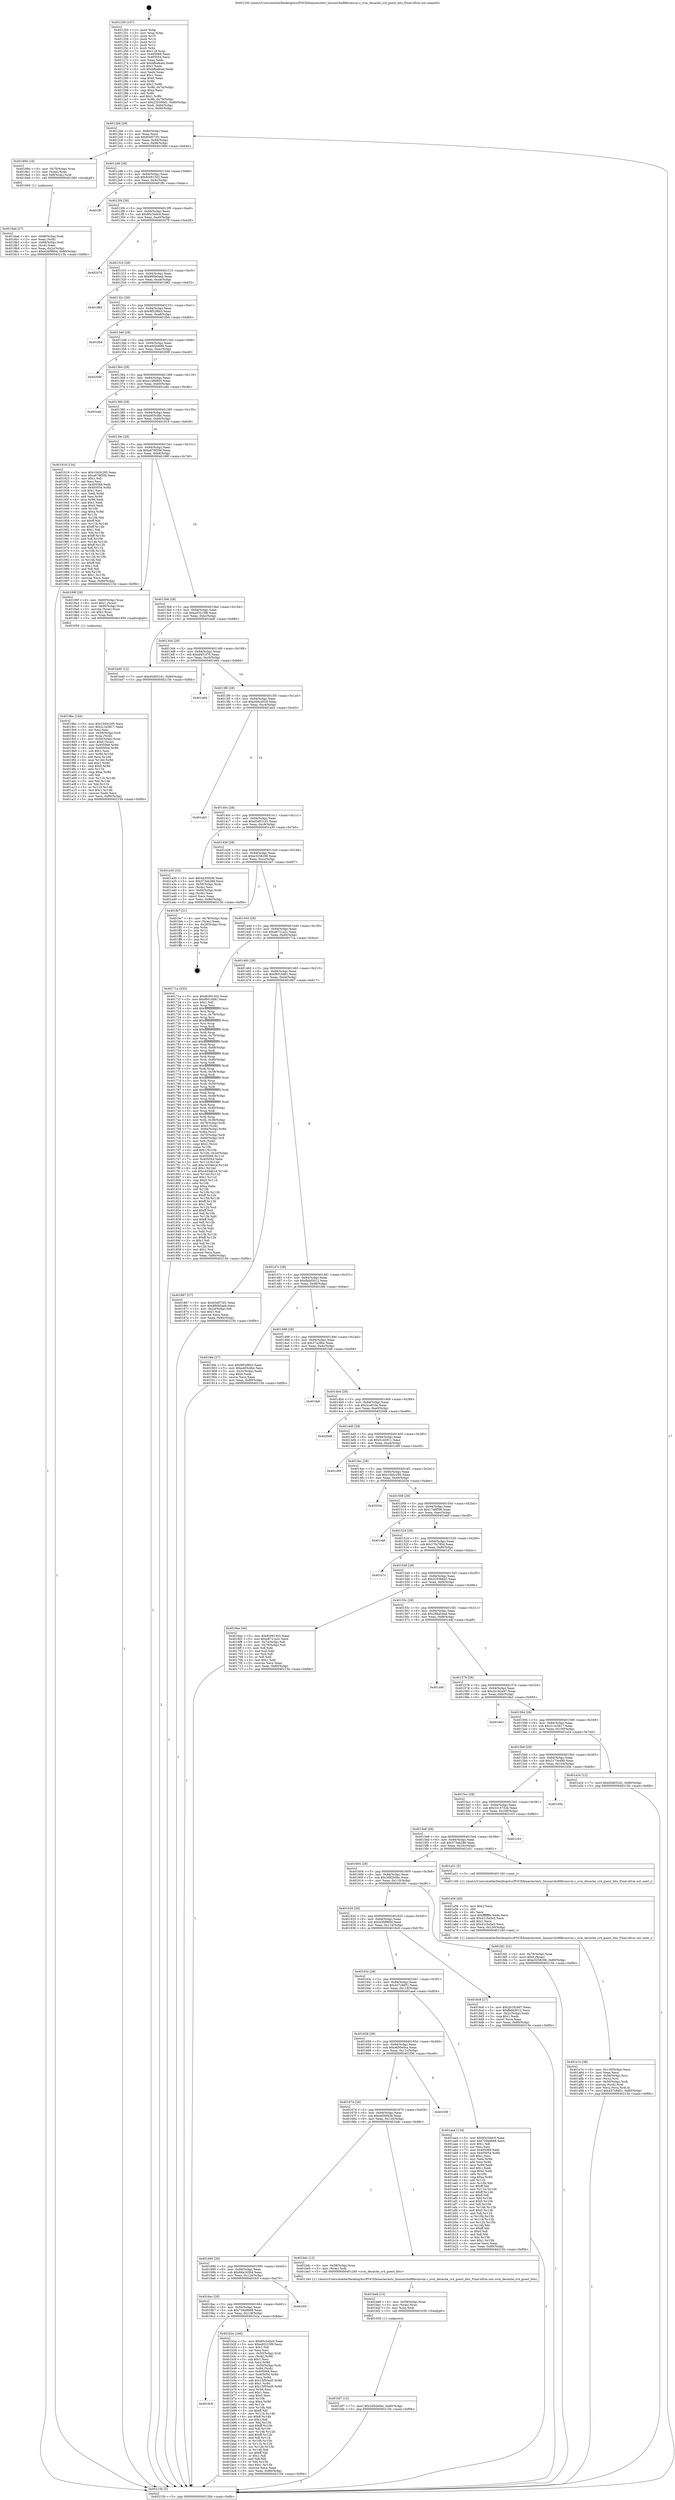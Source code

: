 digraph "0x401250" {
  label = "0x401250 (/mnt/c/Users/mathe/Desktop/tcc/POCII/binaries/extr_linuxarchx86kvmsvm.c_svm_decache_cr4_guest_bits_Final-ollvm.out::main(0))"
  labelloc = "t"
  node[shape=record]

  Entry [label="",width=0.3,height=0.3,shape=circle,fillcolor=black,style=filled]
  "0x4012bb" [label="{
     0x4012bb [29]\l
     | [instrs]\l
     &nbsp;&nbsp;0x4012bb \<+3\>: mov -0x80(%rbp),%eax\l
     &nbsp;&nbsp;0x4012be \<+2\>: mov %eax,%ecx\l
     &nbsp;&nbsp;0x4012c0 \<+6\>: sub $0x83d073f1,%ecx\l
     &nbsp;&nbsp;0x4012c6 \<+6\>: mov %eax,-0x94(%rbp)\l
     &nbsp;&nbsp;0x4012cc \<+6\>: mov %ecx,-0x98(%rbp)\l
     &nbsp;&nbsp;0x4012d2 \<+6\>: je 000000000040189d \<main+0x64d\>\l
  }"]
  "0x40189d" [label="{
     0x40189d [16]\l
     | [instrs]\l
     &nbsp;&nbsp;0x40189d \<+4\>: mov -0x70(%rbp),%rax\l
     &nbsp;&nbsp;0x4018a1 \<+3\>: mov (%rax),%rax\l
     &nbsp;&nbsp;0x4018a4 \<+4\>: mov 0x8(%rax),%rdi\l
     &nbsp;&nbsp;0x4018a8 \<+5\>: call 0000000000401060 \<atoi@plt\>\l
     | [calls]\l
     &nbsp;&nbsp;0x401060 \{1\} (unknown)\l
  }"]
  "0x4012d8" [label="{
     0x4012d8 [28]\l
     | [instrs]\l
     &nbsp;&nbsp;0x4012d8 \<+5\>: jmp 00000000004012dd \<main+0x8d\>\l
     &nbsp;&nbsp;0x4012dd \<+6\>: mov -0x94(%rbp),%eax\l
     &nbsp;&nbsp;0x4012e3 \<+5\>: sub $0x8c091502,%eax\l
     &nbsp;&nbsp;0x4012e8 \<+6\>: mov %eax,-0x9c(%rbp)\l
     &nbsp;&nbsp;0x4012ee \<+6\>: je 0000000000401ffc \<main+0xdac\>\l
  }"]
  Exit [label="",width=0.3,height=0.3,shape=circle,fillcolor=black,style=filled,peripheries=2]
  "0x401ffc" [label="{
     0x401ffc\l
  }", style=dashed]
  "0x4012f4" [label="{
     0x4012f4 [28]\l
     | [instrs]\l
     &nbsp;&nbsp;0x4012f4 \<+5\>: jmp 00000000004012f9 \<main+0xa9\>\l
     &nbsp;&nbsp;0x4012f9 \<+6\>: mov -0x94(%rbp),%eax\l
     &nbsp;&nbsp;0x4012ff \<+5\>: sub $0x95c54dc0,%eax\l
     &nbsp;&nbsp;0x401304 \<+6\>: mov %eax,-0xa0(%rbp)\l
     &nbsp;&nbsp;0x40130a \<+6\>: je 0000000000402078 \<main+0xe28\>\l
  }"]
  "0x401bf7" [label="{
     0x401bf7 [12]\l
     | [instrs]\l
     &nbsp;&nbsp;0x401bf7 \<+7\>: movl $0x3d92b0bc,-0x80(%rbp)\l
     &nbsp;&nbsp;0x401bfe \<+5\>: jmp 000000000040215b \<main+0xf0b\>\l
  }"]
  "0x402078" [label="{
     0x402078\l
  }", style=dashed]
  "0x401310" [label="{
     0x401310 [28]\l
     | [instrs]\l
     &nbsp;&nbsp;0x401310 \<+5\>: jmp 0000000000401315 \<main+0xc5\>\l
     &nbsp;&nbsp;0x401315 \<+6\>: mov -0x94(%rbp),%eax\l
     &nbsp;&nbsp;0x40131b \<+5\>: sub $0x980b0aeb,%eax\l
     &nbsp;&nbsp;0x401320 \<+6\>: mov %eax,-0xa4(%rbp)\l
     &nbsp;&nbsp;0x401326 \<+6\>: je 0000000000401882 \<main+0x632\>\l
  }"]
  "0x401be8" [label="{
     0x401be8 [15]\l
     | [instrs]\l
     &nbsp;&nbsp;0x401be8 \<+4\>: mov -0x58(%rbp),%rax\l
     &nbsp;&nbsp;0x401bec \<+3\>: mov (%rax),%rax\l
     &nbsp;&nbsp;0x401bef \<+3\>: mov %rax,%rdi\l
     &nbsp;&nbsp;0x401bf2 \<+5\>: call 0000000000401030 \<free@plt\>\l
     | [calls]\l
     &nbsp;&nbsp;0x401030 \{1\} (unknown)\l
  }"]
  "0x401882" [label="{
     0x401882\l
  }", style=dashed]
  "0x40132c" [label="{
     0x40132c [28]\l
     | [instrs]\l
     &nbsp;&nbsp;0x40132c \<+5\>: jmp 0000000000401331 \<main+0xe1\>\l
     &nbsp;&nbsp;0x401331 \<+6\>: mov -0x94(%rbp),%eax\l
     &nbsp;&nbsp;0x401337 \<+5\>: sub $0x9f52f6b3,%eax\l
     &nbsp;&nbsp;0x40133c \<+6\>: mov %eax,-0xa8(%rbp)\l
     &nbsp;&nbsp;0x401342 \<+6\>: je 0000000000401fb4 \<main+0xd64\>\l
  }"]
  "0x4016c8" [label="{
     0x4016c8\l
  }", style=dashed]
  "0x401fb4" [label="{
     0x401fb4\l
  }", style=dashed]
  "0x401348" [label="{
     0x401348 [28]\l
     | [instrs]\l
     &nbsp;&nbsp;0x401348 \<+5\>: jmp 000000000040134d \<main+0xfd\>\l
     &nbsp;&nbsp;0x40134d \<+6\>: mov -0x94(%rbp),%eax\l
     &nbsp;&nbsp;0x401353 \<+5\>: sub $0xa0d2b699,%eax\l
     &nbsp;&nbsp;0x401358 \<+6\>: mov %eax,-0xac(%rbp)\l
     &nbsp;&nbsp;0x40135e \<+6\>: je 000000000040209f \<main+0xe4f\>\l
  }"]
  "0x401b2a" [label="{
     0x401b2a [166]\l
     | [instrs]\l
     &nbsp;&nbsp;0x401b2a \<+5\>: mov $0x95c54dc0,%eax\l
     &nbsp;&nbsp;0x401b2f \<+5\>: mov $0xa93215f9,%ecx\l
     &nbsp;&nbsp;0x401b34 \<+2\>: mov $0x1,%dl\l
     &nbsp;&nbsp;0x401b36 \<+2\>: xor %esi,%esi\l
     &nbsp;&nbsp;0x401b38 \<+4\>: mov -0x50(%rbp),%rdi\l
     &nbsp;&nbsp;0x401b3c \<+3\>: mov (%rdi),%r8d\l
     &nbsp;&nbsp;0x401b3f \<+3\>: sub $0x1,%esi\l
     &nbsp;&nbsp;0x401b42 \<+3\>: sub %esi,%r8d\l
     &nbsp;&nbsp;0x401b45 \<+4\>: mov -0x50(%rbp),%rdi\l
     &nbsp;&nbsp;0x401b49 \<+3\>: mov %r8d,(%rdi)\l
     &nbsp;&nbsp;0x401b4c \<+7\>: mov 0x405068,%esi\l
     &nbsp;&nbsp;0x401b53 \<+8\>: mov 0x405054,%r8d\l
     &nbsp;&nbsp;0x401b5b \<+3\>: mov %esi,%r9d\l
     &nbsp;&nbsp;0x401b5e \<+7\>: add $0x15f55ed5,%r9d\l
     &nbsp;&nbsp;0x401b65 \<+4\>: sub $0x1,%r9d\l
     &nbsp;&nbsp;0x401b69 \<+7\>: sub $0x15f55ed5,%r9d\l
     &nbsp;&nbsp;0x401b70 \<+4\>: imul %r9d,%esi\l
     &nbsp;&nbsp;0x401b74 \<+3\>: and $0x1,%esi\l
     &nbsp;&nbsp;0x401b77 \<+3\>: cmp $0x0,%esi\l
     &nbsp;&nbsp;0x401b7a \<+4\>: sete %r10b\l
     &nbsp;&nbsp;0x401b7e \<+4\>: cmp $0xa,%r8d\l
     &nbsp;&nbsp;0x401b82 \<+4\>: setl %r11b\l
     &nbsp;&nbsp;0x401b86 \<+3\>: mov %r10b,%bl\l
     &nbsp;&nbsp;0x401b89 \<+3\>: xor $0xff,%bl\l
     &nbsp;&nbsp;0x401b8c \<+3\>: mov %r11b,%r14b\l
     &nbsp;&nbsp;0x401b8f \<+4\>: xor $0xff,%r14b\l
     &nbsp;&nbsp;0x401b93 \<+3\>: xor $0x1,%dl\l
     &nbsp;&nbsp;0x401b96 \<+3\>: mov %bl,%r15b\l
     &nbsp;&nbsp;0x401b99 \<+4\>: and $0xff,%r15b\l
     &nbsp;&nbsp;0x401b9d \<+3\>: and %dl,%r10b\l
     &nbsp;&nbsp;0x401ba0 \<+3\>: mov %r14b,%r12b\l
     &nbsp;&nbsp;0x401ba3 \<+4\>: and $0xff,%r12b\l
     &nbsp;&nbsp;0x401ba7 \<+3\>: and %dl,%r11b\l
     &nbsp;&nbsp;0x401baa \<+3\>: or %r10b,%r15b\l
     &nbsp;&nbsp;0x401bad \<+3\>: or %r11b,%r12b\l
     &nbsp;&nbsp;0x401bb0 \<+3\>: xor %r12b,%r15b\l
     &nbsp;&nbsp;0x401bb3 \<+3\>: or %r14b,%bl\l
     &nbsp;&nbsp;0x401bb6 \<+3\>: xor $0xff,%bl\l
     &nbsp;&nbsp;0x401bb9 \<+3\>: or $0x1,%dl\l
     &nbsp;&nbsp;0x401bbc \<+2\>: and %dl,%bl\l
     &nbsp;&nbsp;0x401bbe \<+3\>: or %bl,%r15b\l
     &nbsp;&nbsp;0x401bc1 \<+4\>: test $0x1,%r15b\l
     &nbsp;&nbsp;0x401bc5 \<+3\>: cmovne %ecx,%eax\l
     &nbsp;&nbsp;0x401bc8 \<+3\>: mov %eax,-0x80(%rbp)\l
     &nbsp;&nbsp;0x401bcb \<+5\>: jmp 000000000040215b \<main+0xf0b\>\l
  }"]
  "0x40209f" [label="{
     0x40209f\l
  }", style=dashed]
  "0x401364" [label="{
     0x401364 [28]\l
     | [instrs]\l
     &nbsp;&nbsp;0x401364 \<+5\>: jmp 0000000000401369 \<main+0x119\>\l
     &nbsp;&nbsp;0x401369 \<+6\>: mov -0x94(%rbp),%eax\l
     &nbsp;&nbsp;0x40136f \<+5\>: sub $0xa1480805,%eax\l
     &nbsp;&nbsp;0x401374 \<+6\>: mov %eax,-0xb0(%rbp)\l
     &nbsp;&nbsp;0x40137a \<+6\>: je 0000000000401ede \<main+0xc8e\>\l
  }"]
  "0x4016ac" [label="{
     0x4016ac [28]\l
     | [instrs]\l
     &nbsp;&nbsp;0x4016ac \<+5\>: jmp 00000000004016b1 \<main+0x461\>\l
     &nbsp;&nbsp;0x4016b1 \<+6\>: mov -0x94(%rbp),%eax\l
     &nbsp;&nbsp;0x4016b7 \<+5\>: sub $0x729a9b68,%eax\l
     &nbsp;&nbsp;0x4016bc \<+6\>: mov %eax,-0x128(%rbp)\l
     &nbsp;&nbsp;0x4016c2 \<+6\>: je 0000000000401b2a \<main+0x8da\>\l
  }"]
  "0x401ede" [label="{
     0x401ede\l
  }", style=dashed]
  "0x401380" [label="{
     0x401380 [28]\l
     | [instrs]\l
     &nbsp;&nbsp;0x401380 \<+5\>: jmp 0000000000401385 \<main+0x135\>\l
     &nbsp;&nbsp;0x401385 \<+6\>: mov -0x94(%rbp),%eax\l
     &nbsp;&nbsp;0x40138b \<+5\>: sub $0xa405cdbc,%eax\l
     &nbsp;&nbsp;0x401390 \<+6\>: mov %eax,-0xb4(%rbp)\l
     &nbsp;&nbsp;0x401396 \<+6\>: je 0000000000401919 \<main+0x6c9\>\l
  }"]
  "0x401fc0" [label="{
     0x401fc0\l
  }", style=dashed]
  "0x401919" [label="{
     0x401919 [134]\l
     | [instrs]\l
     &nbsp;&nbsp;0x401919 \<+5\>: mov $0x1045c295,%eax\l
     &nbsp;&nbsp;0x40191e \<+5\>: mov $0xa678f356,%ecx\l
     &nbsp;&nbsp;0x401923 \<+2\>: mov $0x1,%dl\l
     &nbsp;&nbsp;0x401925 \<+2\>: xor %esi,%esi\l
     &nbsp;&nbsp;0x401927 \<+7\>: mov 0x405068,%edi\l
     &nbsp;&nbsp;0x40192e \<+8\>: mov 0x405054,%r8d\l
     &nbsp;&nbsp;0x401936 \<+3\>: sub $0x1,%esi\l
     &nbsp;&nbsp;0x401939 \<+3\>: mov %edi,%r9d\l
     &nbsp;&nbsp;0x40193c \<+3\>: add %esi,%r9d\l
     &nbsp;&nbsp;0x40193f \<+4\>: imul %r9d,%edi\l
     &nbsp;&nbsp;0x401943 \<+3\>: and $0x1,%edi\l
     &nbsp;&nbsp;0x401946 \<+3\>: cmp $0x0,%edi\l
     &nbsp;&nbsp;0x401949 \<+4\>: sete %r10b\l
     &nbsp;&nbsp;0x40194d \<+4\>: cmp $0xa,%r8d\l
     &nbsp;&nbsp;0x401951 \<+4\>: setl %r11b\l
     &nbsp;&nbsp;0x401955 \<+3\>: mov %r10b,%bl\l
     &nbsp;&nbsp;0x401958 \<+3\>: xor $0xff,%bl\l
     &nbsp;&nbsp;0x40195b \<+3\>: mov %r11b,%r14b\l
     &nbsp;&nbsp;0x40195e \<+4\>: xor $0xff,%r14b\l
     &nbsp;&nbsp;0x401962 \<+3\>: xor $0x1,%dl\l
     &nbsp;&nbsp;0x401965 \<+3\>: mov %bl,%r15b\l
     &nbsp;&nbsp;0x401968 \<+4\>: and $0xff,%r15b\l
     &nbsp;&nbsp;0x40196c \<+3\>: and %dl,%r10b\l
     &nbsp;&nbsp;0x40196f \<+3\>: mov %r14b,%r12b\l
     &nbsp;&nbsp;0x401972 \<+4\>: and $0xff,%r12b\l
     &nbsp;&nbsp;0x401976 \<+3\>: and %dl,%r11b\l
     &nbsp;&nbsp;0x401979 \<+3\>: or %r10b,%r15b\l
     &nbsp;&nbsp;0x40197c \<+3\>: or %r11b,%r12b\l
     &nbsp;&nbsp;0x40197f \<+3\>: xor %r12b,%r15b\l
     &nbsp;&nbsp;0x401982 \<+3\>: or %r14b,%bl\l
     &nbsp;&nbsp;0x401985 \<+3\>: xor $0xff,%bl\l
     &nbsp;&nbsp;0x401988 \<+3\>: or $0x1,%dl\l
     &nbsp;&nbsp;0x40198b \<+2\>: and %dl,%bl\l
     &nbsp;&nbsp;0x40198d \<+3\>: or %bl,%r15b\l
     &nbsp;&nbsp;0x401990 \<+4\>: test $0x1,%r15b\l
     &nbsp;&nbsp;0x401994 \<+3\>: cmovne %ecx,%eax\l
     &nbsp;&nbsp;0x401997 \<+3\>: mov %eax,-0x80(%rbp)\l
     &nbsp;&nbsp;0x40199a \<+5\>: jmp 000000000040215b \<main+0xf0b\>\l
  }"]
  "0x40139c" [label="{
     0x40139c [28]\l
     | [instrs]\l
     &nbsp;&nbsp;0x40139c \<+5\>: jmp 00000000004013a1 \<main+0x151\>\l
     &nbsp;&nbsp;0x4013a1 \<+6\>: mov -0x94(%rbp),%eax\l
     &nbsp;&nbsp;0x4013a7 \<+5\>: sub $0xa678f356,%eax\l
     &nbsp;&nbsp;0x4013ac \<+6\>: mov %eax,-0xb8(%rbp)\l
     &nbsp;&nbsp;0x4013b2 \<+6\>: je 000000000040199f \<main+0x74f\>\l
  }"]
  "0x401690" [label="{
     0x401690 [28]\l
     | [instrs]\l
     &nbsp;&nbsp;0x401690 \<+5\>: jmp 0000000000401695 \<main+0x445\>\l
     &nbsp;&nbsp;0x401695 \<+6\>: mov -0x94(%rbp),%eax\l
     &nbsp;&nbsp;0x40169b \<+5\>: sub $0x68a16594,%eax\l
     &nbsp;&nbsp;0x4016a0 \<+6\>: mov %eax,-0x124(%rbp)\l
     &nbsp;&nbsp;0x4016a6 \<+6\>: je 0000000000401fc0 \<main+0xd70\>\l
  }"]
  "0x40199f" [label="{
     0x40199f [29]\l
     | [instrs]\l
     &nbsp;&nbsp;0x40199f \<+4\>: mov -0x60(%rbp),%rax\l
     &nbsp;&nbsp;0x4019a3 \<+6\>: movl $0x1,(%rax)\l
     &nbsp;&nbsp;0x4019a9 \<+4\>: mov -0x60(%rbp),%rax\l
     &nbsp;&nbsp;0x4019ad \<+3\>: movslq (%rax),%rax\l
     &nbsp;&nbsp;0x4019b0 \<+4\>: shl $0x2,%rax\l
     &nbsp;&nbsp;0x4019b4 \<+3\>: mov %rax,%rdi\l
     &nbsp;&nbsp;0x4019b7 \<+5\>: call 0000000000401050 \<malloc@plt\>\l
     | [calls]\l
     &nbsp;&nbsp;0x401050 \{1\} (unknown)\l
  }"]
  "0x4013b8" [label="{
     0x4013b8 [28]\l
     | [instrs]\l
     &nbsp;&nbsp;0x4013b8 \<+5\>: jmp 00000000004013bd \<main+0x16d\>\l
     &nbsp;&nbsp;0x4013bd \<+6\>: mov -0x94(%rbp),%eax\l
     &nbsp;&nbsp;0x4013c3 \<+5\>: sub $0xa93215f9,%eax\l
     &nbsp;&nbsp;0x4013c8 \<+6\>: mov %eax,-0xbc(%rbp)\l
     &nbsp;&nbsp;0x4013ce \<+6\>: je 0000000000401bd0 \<main+0x980\>\l
  }"]
  "0x401bdc" [label="{
     0x401bdc [12]\l
     | [instrs]\l
     &nbsp;&nbsp;0x401bdc \<+4\>: mov -0x58(%rbp),%rax\l
     &nbsp;&nbsp;0x401be0 \<+3\>: mov (%rax),%rdi\l
     &nbsp;&nbsp;0x401be3 \<+5\>: call 0000000000401240 \<svm_decache_cr4_guest_bits\>\l
     | [calls]\l
     &nbsp;&nbsp;0x401240 \{1\} (/mnt/c/Users/mathe/Desktop/tcc/POCII/binaries/extr_linuxarchx86kvmsvm.c_svm_decache_cr4_guest_bits_Final-ollvm.out::svm_decache_cr4_guest_bits)\l
  }"]
  "0x401bd0" [label="{
     0x401bd0 [12]\l
     | [instrs]\l
     &nbsp;&nbsp;0x401bd0 \<+7\>: movl $0xd5d031d1,-0x80(%rbp)\l
     &nbsp;&nbsp;0x401bd7 \<+5\>: jmp 000000000040215b \<main+0xf0b\>\l
  }"]
  "0x4013d4" [label="{
     0x4013d4 [28]\l
     | [instrs]\l
     &nbsp;&nbsp;0x4013d4 \<+5\>: jmp 00000000004013d9 \<main+0x189\>\l
     &nbsp;&nbsp;0x4013d9 \<+6\>: mov -0x94(%rbp),%eax\l
     &nbsp;&nbsp;0x4013df \<+5\>: sub $0xaf451f76,%eax\l
     &nbsp;&nbsp;0x4013e4 \<+6\>: mov %eax,-0xc0(%rbp)\l
     &nbsp;&nbsp;0x4013ea \<+6\>: je 0000000000401dd4 \<main+0xb84\>\l
  }"]
  "0x401674" [label="{
     0x401674 [28]\l
     | [instrs]\l
     &nbsp;&nbsp;0x401674 \<+5\>: jmp 0000000000401679 \<main+0x429\>\l
     &nbsp;&nbsp;0x401679 \<+6\>: mov -0x94(%rbp),%eax\l
     &nbsp;&nbsp;0x40167f \<+5\>: sub $0x4d30f436,%eax\l
     &nbsp;&nbsp;0x401684 \<+6\>: mov %eax,-0x120(%rbp)\l
     &nbsp;&nbsp;0x40168a \<+6\>: je 0000000000401bdc \<main+0x98c\>\l
  }"]
  "0x401dd4" [label="{
     0x401dd4\l
  }", style=dashed]
  "0x4013f0" [label="{
     0x4013f0 [28]\l
     | [instrs]\l
     &nbsp;&nbsp;0x4013f0 \<+5\>: jmp 00000000004013f5 \<main+0x1a5\>\l
     &nbsp;&nbsp;0x4013f5 \<+6\>: mov -0x94(%rbp),%eax\l
     &nbsp;&nbsp;0x4013fb \<+5\>: sub $0xd56cd529,%eax\l
     &nbsp;&nbsp;0x401400 \<+6\>: mov %eax,-0xc4(%rbp)\l
     &nbsp;&nbsp;0x401406 \<+6\>: je 0000000000401eb3 \<main+0xc63\>\l
  }"]
  "0x401f36" [label="{
     0x401f36\l
  }", style=dashed]
  "0x401eb3" [label="{
     0x401eb3\l
  }", style=dashed]
  "0x40140c" [label="{
     0x40140c [28]\l
     | [instrs]\l
     &nbsp;&nbsp;0x40140c \<+5\>: jmp 0000000000401411 \<main+0x1c1\>\l
     &nbsp;&nbsp;0x401411 \<+6\>: mov -0x94(%rbp),%eax\l
     &nbsp;&nbsp;0x401417 \<+5\>: sub $0xd5d031d1,%eax\l
     &nbsp;&nbsp;0x40141c \<+6\>: mov %eax,-0xc8(%rbp)\l
     &nbsp;&nbsp;0x401422 \<+6\>: je 0000000000401a30 \<main+0x7e0\>\l
  }"]
  "0x401658" [label="{
     0x401658 [28]\l
     | [instrs]\l
     &nbsp;&nbsp;0x401658 \<+5\>: jmp 000000000040165d \<main+0x40d\>\l
     &nbsp;&nbsp;0x40165d \<+6\>: mov -0x94(%rbp),%eax\l
     &nbsp;&nbsp;0x401663 \<+5\>: sub $0x4650e0ca,%eax\l
     &nbsp;&nbsp;0x401668 \<+6\>: mov %eax,-0x11c(%rbp)\l
     &nbsp;&nbsp;0x40166e \<+6\>: je 0000000000401f36 \<main+0xce6\>\l
  }"]
  "0x401a30" [label="{
     0x401a30 [33]\l
     | [instrs]\l
     &nbsp;&nbsp;0x401a30 \<+5\>: mov $0x4d30f436,%eax\l
     &nbsp;&nbsp;0x401a35 \<+5\>: mov $0x373eb286,%ecx\l
     &nbsp;&nbsp;0x401a3a \<+4\>: mov -0x50(%rbp),%rdx\l
     &nbsp;&nbsp;0x401a3e \<+2\>: mov (%rdx),%esi\l
     &nbsp;&nbsp;0x401a40 \<+4\>: mov -0x60(%rbp),%rdx\l
     &nbsp;&nbsp;0x401a44 \<+2\>: cmp (%rdx),%esi\l
     &nbsp;&nbsp;0x401a46 \<+3\>: cmovl %ecx,%eax\l
     &nbsp;&nbsp;0x401a49 \<+3\>: mov %eax,-0x80(%rbp)\l
     &nbsp;&nbsp;0x401a4c \<+5\>: jmp 000000000040215b \<main+0xf0b\>\l
  }"]
  "0x401428" [label="{
     0x401428 [28]\l
     | [instrs]\l
     &nbsp;&nbsp;0x401428 \<+5\>: jmp 000000000040142d \<main+0x1dd\>\l
     &nbsp;&nbsp;0x40142d \<+6\>: mov -0x94(%rbp),%eax\l
     &nbsp;&nbsp;0x401433 \<+5\>: sub $0xe3258206,%eax\l
     &nbsp;&nbsp;0x401438 \<+6\>: mov %eax,-0xcc(%rbp)\l
     &nbsp;&nbsp;0x40143e \<+6\>: je 0000000000401fe7 \<main+0xd97\>\l
  }"]
  "0x401aa4" [label="{
     0x401aa4 [134]\l
     | [instrs]\l
     &nbsp;&nbsp;0x401aa4 \<+5\>: mov $0x95c54dc0,%eax\l
     &nbsp;&nbsp;0x401aa9 \<+5\>: mov $0x729a9b68,%ecx\l
     &nbsp;&nbsp;0x401aae \<+2\>: mov $0x1,%dl\l
     &nbsp;&nbsp;0x401ab0 \<+2\>: xor %esi,%esi\l
     &nbsp;&nbsp;0x401ab2 \<+7\>: mov 0x405068,%edi\l
     &nbsp;&nbsp;0x401ab9 \<+8\>: mov 0x405054,%r8d\l
     &nbsp;&nbsp;0x401ac1 \<+3\>: sub $0x1,%esi\l
     &nbsp;&nbsp;0x401ac4 \<+3\>: mov %edi,%r9d\l
     &nbsp;&nbsp;0x401ac7 \<+3\>: add %esi,%r9d\l
     &nbsp;&nbsp;0x401aca \<+4\>: imul %r9d,%edi\l
     &nbsp;&nbsp;0x401ace \<+3\>: and $0x1,%edi\l
     &nbsp;&nbsp;0x401ad1 \<+3\>: cmp $0x0,%edi\l
     &nbsp;&nbsp;0x401ad4 \<+4\>: sete %r10b\l
     &nbsp;&nbsp;0x401ad8 \<+4\>: cmp $0xa,%r8d\l
     &nbsp;&nbsp;0x401adc \<+4\>: setl %r11b\l
     &nbsp;&nbsp;0x401ae0 \<+3\>: mov %r10b,%bl\l
     &nbsp;&nbsp;0x401ae3 \<+3\>: xor $0xff,%bl\l
     &nbsp;&nbsp;0x401ae6 \<+3\>: mov %r11b,%r14b\l
     &nbsp;&nbsp;0x401ae9 \<+4\>: xor $0xff,%r14b\l
     &nbsp;&nbsp;0x401aed \<+3\>: xor $0x0,%dl\l
     &nbsp;&nbsp;0x401af0 \<+3\>: mov %bl,%r15b\l
     &nbsp;&nbsp;0x401af3 \<+4\>: and $0x0,%r15b\l
     &nbsp;&nbsp;0x401af7 \<+3\>: and %dl,%r10b\l
     &nbsp;&nbsp;0x401afa \<+3\>: mov %r14b,%r12b\l
     &nbsp;&nbsp;0x401afd \<+4\>: and $0x0,%r12b\l
     &nbsp;&nbsp;0x401b01 \<+3\>: and %dl,%r11b\l
     &nbsp;&nbsp;0x401b04 \<+3\>: or %r10b,%r15b\l
     &nbsp;&nbsp;0x401b07 \<+3\>: or %r11b,%r12b\l
     &nbsp;&nbsp;0x401b0a \<+3\>: xor %r12b,%r15b\l
     &nbsp;&nbsp;0x401b0d \<+3\>: or %r14b,%bl\l
     &nbsp;&nbsp;0x401b10 \<+3\>: xor $0xff,%bl\l
     &nbsp;&nbsp;0x401b13 \<+3\>: or $0x0,%dl\l
     &nbsp;&nbsp;0x401b16 \<+2\>: and %dl,%bl\l
     &nbsp;&nbsp;0x401b18 \<+3\>: or %bl,%r15b\l
     &nbsp;&nbsp;0x401b1b \<+4\>: test $0x1,%r15b\l
     &nbsp;&nbsp;0x401b1f \<+3\>: cmovne %ecx,%eax\l
     &nbsp;&nbsp;0x401b22 \<+3\>: mov %eax,-0x80(%rbp)\l
     &nbsp;&nbsp;0x401b25 \<+5\>: jmp 000000000040215b \<main+0xf0b\>\l
  }"]
  "0x401fe7" [label="{
     0x401fe7 [21]\l
     | [instrs]\l
     &nbsp;&nbsp;0x401fe7 \<+4\>: mov -0x78(%rbp),%rax\l
     &nbsp;&nbsp;0x401feb \<+2\>: mov (%rax),%eax\l
     &nbsp;&nbsp;0x401fed \<+4\>: lea -0x28(%rbp),%rsp\l
     &nbsp;&nbsp;0x401ff1 \<+1\>: pop %rbx\l
     &nbsp;&nbsp;0x401ff2 \<+2\>: pop %r12\l
     &nbsp;&nbsp;0x401ff4 \<+2\>: pop %r13\l
     &nbsp;&nbsp;0x401ff6 \<+2\>: pop %r14\l
     &nbsp;&nbsp;0x401ff8 \<+2\>: pop %r15\l
     &nbsp;&nbsp;0x401ffa \<+1\>: pop %rbp\l
     &nbsp;&nbsp;0x401ffb \<+1\>: ret\l
  }"]
  "0x401444" [label="{
     0x401444 [28]\l
     | [instrs]\l
     &nbsp;&nbsp;0x401444 \<+5\>: jmp 0000000000401449 \<main+0x1f9\>\l
     &nbsp;&nbsp;0x401449 \<+6\>: mov -0x94(%rbp),%eax\l
     &nbsp;&nbsp;0x40144f \<+5\>: sub $0xe8721a2c,%eax\l
     &nbsp;&nbsp;0x401454 \<+6\>: mov %eax,-0xd0(%rbp)\l
     &nbsp;&nbsp;0x40145a \<+6\>: je 000000000040171a \<main+0x4ca\>\l
  }"]
  "0x401a7e" [label="{
     0x401a7e [38]\l
     | [instrs]\l
     &nbsp;&nbsp;0x401a7e \<+6\>: mov -0x130(%rbp),%ecx\l
     &nbsp;&nbsp;0x401a84 \<+3\>: imul %eax,%ecx\l
     &nbsp;&nbsp;0x401a87 \<+4\>: mov -0x58(%rbp),%rsi\l
     &nbsp;&nbsp;0x401a8b \<+3\>: mov (%rsi),%rsi\l
     &nbsp;&nbsp;0x401a8e \<+4\>: mov -0x50(%rbp),%rdi\l
     &nbsp;&nbsp;0x401a92 \<+3\>: movslq (%rdi),%rdi\l
     &nbsp;&nbsp;0x401a95 \<+3\>: mov %ecx,(%rsi,%rdi,4)\l
     &nbsp;&nbsp;0x401a98 \<+7\>: movl $0x437c9d51,-0x80(%rbp)\l
     &nbsp;&nbsp;0x401a9f \<+5\>: jmp 000000000040215b \<main+0xf0b\>\l
  }"]
  "0x40171a" [label="{
     0x40171a [333]\l
     | [instrs]\l
     &nbsp;&nbsp;0x40171a \<+5\>: mov $0x8c091502,%eax\l
     &nbsp;&nbsp;0x40171f \<+5\>: mov $0xf6010d81,%ecx\l
     &nbsp;&nbsp;0x401724 \<+2\>: mov $0x1,%dl\l
     &nbsp;&nbsp;0x401726 \<+3\>: mov %rsp,%rsi\l
     &nbsp;&nbsp;0x401729 \<+4\>: add $0xfffffffffffffff0,%rsi\l
     &nbsp;&nbsp;0x40172d \<+3\>: mov %rsi,%rsp\l
     &nbsp;&nbsp;0x401730 \<+4\>: mov %rsi,-0x78(%rbp)\l
     &nbsp;&nbsp;0x401734 \<+3\>: mov %rsp,%rsi\l
     &nbsp;&nbsp;0x401737 \<+4\>: add $0xfffffffffffffff0,%rsi\l
     &nbsp;&nbsp;0x40173b \<+3\>: mov %rsi,%rsp\l
     &nbsp;&nbsp;0x40173e \<+3\>: mov %rsp,%rdi\l
     &nbsp;&nbsp;0x401741 \<+4\>: add $0xfffffffffffffff0,%rdi\l
     &nbsp;&nbsp;0x401745 \<+3\>: mov %rdi,%rsp\l
     &nbsp;&nbsp;0x401748 \<+4\>: mov %rdi,-0x70(%rbp)\l
     &nbsp;&nbsp;0x40174c \<+3\>: mov %rsp,%rdi\l
     &nbsp;&nbsp;0x40174f \<+4\>: add $0xfffffffffffffff0,%rdi\l
     &nbsp;&nbsp;0x401753 \<+3\>: mov %rdi,%rsp\l
     &nbsp;&nbsp;0x401756 \<+4\>: mov %rdi,-0x68(%rbp)\l
     &nbsp;&nbsp;0x40175a \<+3\>: mov %rsp,%rdi\l
     &nbsp;&nbsp;0x40175d \<+4\>: add $0xfffffffffffffff0,%rdi\l
     &nbsp;&nbsp;0x401761 \<+3\>: mov %rdi,%rsp\l
     &nbsp;&nbsp;0x401764 \<+4\>: mov %rdi,-0x60(%rbp)\l
     &nbsp;&nbsp;0x401768 \<+3\>: mov %rsp,%rdi\l
     &nbsp;&nbsp;0x40176b \<+4\>: add $0xfffffffffffffff0,%rdi\l
     &nbsp;&nbsp;0x40176f \<+3\>: mov %rdi,%rsp\l
     &nbsp;&nbsp;0x401772 \<+4\>: mov %rdi,-0x58(%rbp)\l
     &nbsp;&nbsp;0x401776 \<+3\>: mov %rsp,%rdi\l
     &nbsp;&nbsp;0x401779 \<+4\>: add $0xfffffffffffffff0,%rdi\l
     &nbsp;&nbsp;0x40177d \<+3\>: mov %rdi,%rsp\l
     &nbsp;&nbsp;0x401780 \<+4\>: mov %rdi,-0x50(%rbp)\l
     &nbsp;&nbsp;0x401784 \<+3\>: mov %rsp,%rdi\l
     &nbsp;&nbsp;0x401787 \<+4\>: add $0xfffffffffffffff0,%rdi\l
     &nbsp;&nbsp;0x40178b \<+3\>: mov %rdi,%rsp\l
     &nbsp;&nbsp;0x40178e \<+4\>: mov %rdi,-0x48(%rbp)\l
     &nbsp;&nbsp;0x401792 \<+3\>: mov %rsp,%rdi\l
     &nbsp;&nbsp;0x401795 \<+4\>: add $0xfffffffffffffff0,%rdi\l
     &nbsp;&nbsp;0x401799 \<+3\>: mov %rdi,%rsp\l
     &nbsp;&nbsp;0x40179c \<+4\>: mov %rdi,-0x40(%rbp)\l
     &nbsp;&nbsp;0x4017a0 \<+3\>: mov %rsp,%rdi\l
     &nbsp;&nbsp;0x4017a3 \<+4\>: add $0xfffffffffffffff0,%rdi\l
     &nbsp;&nbsp;0x4017a7 \<+3\>: mov %rdi,%rsp\l
     &nbsp;&nbsp;0x4017aa \<+4\>: mov %rdi,-0x38(%rbp)\l
     &nbsp;&nbsp;0x4017ae \<+4\>: mov -0x78(%rbp),%rdi\l
     &nbsp;&nbsp;0x4017b2 \<+6\>: movl $0x0,(%rdi)\l
     &nbsp;&nbsp;0x4017b8 \<+7\>: mov -0x84(%rbp),%r8d\l
     &nbsp;&nbsp;0x4017bf \<+3\>: mov %r8d,(%rsi)\l
     &nbsp;&nbsp;0x4017c2 \<+4\>: mov -0x70(%rbp),%rdi\l
     &nbsp;&nbsp;0x4017c6 \<+7\>: mov -0x90(%rbp),%r9\l
     &nbsp;&nbsp;0x4017cd \<+3\>: mov %r9,(%rdi)\l
     &nbsp;&nbsp;0x4017d0 \<+3\>: cmpl $0x2,(%rsi)\l
     &nbsp;&nbsp;0x4017d3 \<+4\>: setne %r10b\l
     &nbsp;&nbsp;0x4017d7 \<+4\>: and $0x1,%r10b\l
     &nbsp;&nbsp;0x4017db \<+4\>: mov %r10b,-0x2d(%rbp)\l
     &nbsp;&nbsp;0x4017df \<+8\>: mov 0x405068,%r11d\l
     &nbsp;&nbsp;0x4017e7 \<+7\>: mov 0x405054,%ebx\l
     &nbsp;&nbsp;0x4017ee \<+3\>: mov %r11d,%r14d\l
     &nbsp;&nbsp;0x4017f1 \<+7\>: add $0xc433de1d,%r14d\l
     &nbsp;&nbsp;0x4017f8 \<+4\>: sub $0x1,%r14d\l
     &nbsp;&nbsp;0x4017fc \<+7\>: sub $0xc433de1d,%r14d\l
     &nbsp;&nbsp;0x401803 \<+4\>: imul %r14d,%r11d\l
     &nbsp;&nbsp;0x401807 \<+4\>: and $0x1,%r11d\l
     &nbsp;&nbsp;0x40180b \<+4\>: cmp $0x0,%r11d\l
     &nbsp;&nbsp;0x40180f \<+4\>: sete %r10b\l
     &nbsp;&nbsp;0x401813 \<+3\>: cmp $0xa,%ebx\l
     &nbsp;&nbsp;0x401816 \<+4\>: setl %r15b\l
     &nbsp;&nbsp;0x40181a \<+3\>: mov %r10b,%r12b\l
     &nbsp;&nbsp;0x40181d \<+4\>: xor $0xff,%r12b\l
     &nbsp;&nbsp;0x401821 \<+3\>: mov %r15b,%r13b\l
     &nbsp;&nbsp;0x401824 \<+4\>: xor $0xff,%r13b\l
     &nbsp;&nbsp;0x401828 \<+3\>: xor $0x1,%dl\l
     &nbsp;&nbsp;0x40182b \<+3\>: mov %r12b,%sil\l
     &nbsp;&nbsp;0x40182e \<+4\>: and $0xff,%sil\l
     &nbsp;&nbsp;0x401832 \<+3\>: and %dl,%r10b\l
     &nbsp;&nbsp;0x401835 \<+3\>: mov %r13b,%dil\l
     &nbsp;&nbsp;0x401838 \<+4\>: and $0xff,%dil\l
     &nbsp;&nbsp;0x40183c \<+3\>: and %dl,%r15b\l
     &nbsp;&nbsp;0x40183f \<+3\>: or %r10b,%sil\l
     &nbsp;&nbsp;0x401842 \<+3\>: or %r15b,%dil\l
     &nbsp;&nbsp;0x401845 \<+3\>: xor %dil,%sil\l
     &nbsp;&nbsp;0x401848 \<+3\>: or %r13b,%r12b\l
     &nbsp;&nbsp;0x40184b \<+4\>: xor $0xff,%r12b\l
     &nbsp;&nbsp;0x40184f \<+3\>: or $0x1,%dl\l
     &nbsp;&nbsp;0x401852 \<+3\>: and %dl,%r12b\l
     &nbsp;&nbsp;0x401855 \<+3\>: or %r12b,%sil\l
     &nbsp;&nbsp;0x401858 \<+4\>: test $0x1,%sil\l
     &nbsp;&nbsp;0x40185c \<+3\>: cmovne %ecx,%eax\l
     &nbsp;&nbsp;0x40185f \<+3\>: mov %eax,-0x80(%rbp)\l
     &nbsp;&nbsp;0x401862 \<+5\>: jmp 000000000040215b \<main+0xf0b\>\l
  }"]
  "0x401460" [label="{
     0x401460 [28]\l
     | [instrs]\l
     &nbsp;&nbsp;0x401460 \<+5\>: jmp 0000000000401465 \<main+0x215\>\l
     &nbsp;&nbsp;0x401465 \<+6\>: mov -0x94(%rbp),%eax\l
     &nbsp;&nbsp;0x40146b \<+5\>: sub $0xf6010d81,%eax\l
     &nbsp;&nbsp;0x401470 \<+6\>: mov %eax,-0xd4(%rbp)\l
     &nbsp;&nbsp;0x401476 \<+6\>: je 0000000000401867 \<main+0x617\>\l
  }"]
  "0x401a56" [label="{
     0x401a56 [40]\l
     | [instrs]\l
     &nbsp;&nbsp;0x401a56 \<+5\>: mov $0x2,%ecx\l
     &nbsp;&nbsp;0x401a5b \<+1\>: cltd\l
     &nbsp;&nbsp;0x401a5c \<+2\>: idiv %ecx\l
     &nbsp;&nbsp;0x401a5e \<+6\>: imul $0xfffffffe,%edx,%ecx\l
     &nbsp;&nbsp;0x401a64 \<+6\>: add $0x41c5a5e5,%ecx\l
     &nbsp;&nbsp;0x401a6a \<+3\>: add $0x1,%ecx\l
     &nbsp;&nbsp;0x401a6d \<+6\>: sub $0x41c5a5e5,%ecx\l
     &nbsp;&nbsp;0x401a73 \<+6\>: mov %ecx,-0x130(%rbp)\l
     &nbsp;&nbsp;0x401a79 \<+5\>: call 0000000000401160 \<next_i\>\l
     | [calls]\l
     &nbsp;&nbsp;0x401160 \{1\} (/mnt/c/Users/mathe/Desktop/tcc/POCII/binaries/extr_linuxarchx86kvmsvm.c_svm_decache_cr4_guest_bits_Final-ollvm.out::next_i)\l
  }"]
  "0x401867" [label="{
     0x401867 [27]\l
     | [instrs]\l
     &nbsp;&nbsp;0x401867 \<+5\>: mov $0x83d073f1,%eax\l
     &nbsp;&nbsp;0x40186c \<+5\>: mov $0x980b0aeb,%ecx\l
     &nbsp;&nbsp;0x401871 \<+3\>: mov -0x2d(%rbp),%dl\l
     &nbsp;&nbsp;0x401874 \<+3\>: test $0x1,%dl\l
     &nbsp;&nbsp;0x401877 \<+3\>: cmovne %ecx,%eax\l
     &nbsp;&nbsp;0x40187a \<+3\>: mov %eax,-0x80(%rbp)\l
     &nbsp;&nbsp;0x40187d \<+5\>: jmp 000000000040215b \<main+0xf0b\>\l
  }"]
  "0x40147c" [label="{
     0x40147c [28]\l
     | [instrs]\l
     &nbsp;&nbsp;0x40147c \<+5\>: jmp 0000000000401481 \<main+0x231\>\l
     &nbsp;&nbsp;0x401481 \<+6\>: mov -0x94(%rbp),%eax\l
     &nbsp;&nbsp;0x401487 \<+5\>: sub $0xfbdd3012,%eax\l
     &nbsp;&nbsp;0x40148c \<+6\>: mov %eax,-0xd8(%rbp)\l
     &nbsp;&nbsp;0x401492 \<+6\>: je 00000000004018fe \<main+0x6ae\>\l
  }"]
  "0x4019bc" [label="{
     0x4019bc [104]\l
     | [instrs]\l
     &nbsp;&nbsp;0x4019bc \<+5\>: mov $0x1045c295,%ecx\l
     &nbsp;&nbsp;0x4019c1 \<+5\>: mov $0x2c1e3817,%edx\l
     &nbsp;&nbsp;0x4019c6 \<+2\>: xor %esi,%esi\l
     &nbsp;&nbsp;0x4019c8 \<+4\>: mov -0x58(%rbp),%rdi\l
     &nbsp;&nbsp;0x4019cc \<+3\>: mov %rax,(%rdi)\l
     &nbsp;&nbsp;0x4019cf \<+4\>: mov -0x50(%rbp),%rax\l
     &nbsp;&nbsp;0x4019d3 \<+6\>: movl $0x0,(%rax)\l
     &nbsp;&nbsp;0x4019d9 \<+8\>: mov 0x405068,%r8d\l
     &nbsp;&nbsp;0x4019e1 \<+8\>: mov 0x405054,%r9d\l
     &nbsp;&nbsp;0x4019e9 \<+3\>: sub $0x1,%esi\l
     &nbsp;&nbsp;0x4019ec \<+3\>: mov %r8d,%r10d\l
     &nbsp;&nbsp;0x4019ef \<+3\>: add %esi,%r10d\l
     &nbsp;&nbsp;0x4019f2 \<+4\>: imul %r10d,%r8d\l
     &nbsp;&nbsp;0x4019f6 \<+4\>: and $0x1,%r8d\l
     &nbsp;&nbsp;0x4019fa \<+4\>: cmp $0x0,%r8d\l
     &nbsp;&nbsp;0x4019fe \<+4\>: sete %r11b\l
     &nbsp;&nbsp;0x401a02 \<+4\>: cmp $0xa,%r9d\l
     &nbsp;&nbsp;0x401a06 \<+3\>: setl %bl\l
     &nbsp;&nbsp;0x401a09 \<+3\>: mov %r11b,%r14b\l
     &nbsp;&nbsp;0x401a0c \<+3\>: and %bl,%r14b\l
     &nbsp;&nbsp;0x401a0f \<+3\>: xor %bl,%r11b\l
     &nbsp;&nbsp;0x401a12 \<+3\>: or %r11b,%r14b\l
     &nbsp;&nbsp;0x401a15 \<+4\>: test $0x1,%r14b\l
     &nbsp;&nbsp;0x401a19 \<+3\>: cmovne %edx,%ecx\l
     &nbsp;&nbsp;0x401a1c \<+3\>: mov %ecx,-0x80(%rbp)\l
     &nbsp;&nbsp;0x401a1f \<+5\>: jmp 000000000040215b \<main+0xf0b\>\l
  }"]
  "0x4018fe" [label="{
     0x4018fe [27]\l
     | [instrs]\l
     &nbsp;&nbsp;0x4018fe \<+5\>: mov $0x9f52f6b3,%eax\l
     &nbsp;&nbsp;0x401903 \<+5\>: mov $0xa405cdbc,%ecx\l
     &nbsp;&nbsp;0x401908 \<+3\>: mov -0x2c(%rbp),%edx\l
     &nbsp;&nbsp;0x40190b \<+3\>: cmp $0x0,%edx\l
     &nbsp;&nbsp;0x40190e \<+3\>: cmove %ecx,%eax\l
     &nbsp;&nbsp;0x401911 \<+3\>: mov %eax,-0x80(%rbp)\l
     &nbsp;&nbsp;0x401914 \<+5\>: jmp 000000000040215b \<main+0xf0b\>\l
  }"]
  "0x401498" [label="{
     0x401498 [28]\l
     | [instrs]\l
     &nbsp;&nbsp;0x401498 \<+5\>: jmp 000000000040149d \<main+0x24d\>\l
     &nbsp;&nbsp;0x40149d \<+6\>: mov -0x94(%rbp),%eax\l
     &nbsp;&nbsp;0x4014a3 \<+5\>: sub $0x27a29bc,%eax\l
     &nbsp;&nbsp;0x4014a8 \<+6\>: mov %eax,-0xdc(%rbp)\l
     &nbsp;&nbsp;0x4014ae \<+6\>: je 0000000000401fa8 \<main+0xd58\>\l
  }"]
  "0x40163c" [label="{
     0x40163c [28]\l
     | [instrs]\l
     &nbsp;&nbsp;0x40163c \<+5\>: jmp 0000000000401641 \<main+0x3f1\>\l
     &nbsp;&nbsp;0x401641 \<+6\>: mov -0x94(%rbp),%eax\l
     &nbsp;&nbsp;0x401647 \<+5\>: sub $0x437c9d51,%eax\l
     &nbsp;&nbsp;0x40164c \<+6\>: mov %eax,-0x118(%rbp)\l
     &nbsp;&nbsp;0x401652 \<+6\>: je 0000000000401aa4 \<main+0x854\>\l
  }"]
  "0x401fa8" [label="{
     0x401fa8\l
  }", style=dashed]
  "0x4014b4" [label="{
     0x4014b4 [28]\l
     | [instrs]\l
     &nbsp;&nbsp;0x4014b4 \<+5\>: jmp 00000000004014b9 \<main+0x269\>\l
     &nbsp;&nbsp;0x4014b9 \<+6\>: mov -0x94(%rbp),%eax\l
     &nbsp;&nbsp;0x4014bf \<+5\>: sub $0x2ca910e,%eax\l
     &nbsp;&nbsp;0x4014c4 \<+6\>: mov %eax,-0xe0(%rbp)\l
     &nbsp;&nbsp;0x4014ca \<+6\>: je 00000000004020d9 \<main+0xe89\>\l
  }"]
  "0x4018c8" [label="{
     0x4018c8 [27]\l
     | [instrs]\l
     &nbsp;&nbsp;0x4018c8 \<+5\>: mov $0x2b182e97,%eax\l
     &nbsp;&nbsp;0x4018cd \<+5\>: mov $0xfbdd3012,%ecx\l
     &nbsp;&nbsp;0x4018d2 \<+3\>: mov -0x2c(%rbp),%edx\l
     &nbsp;&nbsp;0x4018d5 \<+3\>: cmp $0x1,%edx\l
     &nbsp;&nbsp;0x4018d8 \<+3\>: cmovl %ecx,%eax\l
     &nbsp;&nbsp;0x4018db \<+3\>: mov %eax,-0x80(%rbp)\l
     &nbsp;&nbsp;0x4018de \<+5\>: jmp 000000000040215b \<main+0xf0b\>\l
  }"]
  "0x4020d9" [label="{
     0x4020d9\l
  }", style=dashed]
  "0x4014d0" [label="{
     0x4014d0 [28]\l
     | [instrs]\l
     &nbsp;&nbsp;0x4014d0 \<+5\>: jmp 00000000004014d5 \<main+0x285\>\l
     &nbsp;&nbsp;0x4014d5 \<+6\>: mov -0x94(%rbp),%eax\l
     &nbsp;&nbsp;0x4014db \<+5\>: sub $0x51d2911,%eax\l
     &nbsp;&nbsp;0x4014e0 \<+6\>: mov %eax,-0xe4(%rbp)\l
     &nbsp;&nbsp;0x4014e6 \<+6\>: je 0000000000401c89 \<main+0xa39\>\l
  }"]
  "0x401620" [label="{
     0x401620 [28]\l
     | [instrs]\l
     &nbsp;&nbsp;0x401620 \<+5\>: jmp 0000000000401625 \<main+0x3d5\>\l
     &nbsp;&nbsp;0x401625 \<+6\>: mov -0x94(%rbp),%eax\l
     &nbsp;&nbsp;0x40162b \<+5\>: sub $0x426f980d,%eax\l
     &nbsp;&nbsp;0x401630 \<+6\>: mov %eax,-0x114(%rbp)\l
     &nbsp;&nbsp;0x401636 \<+6\>: je 00000000004018c8 \<main+0x678\>\l
  }"]
  "0x401c89" [label="{
     0x401c89\l
  }", style=dashed]
  "0x4014ec" [label="{
     0x4014ec [28]\l
     | [instrs]\l
     &nbsp;&nbsp;0x4014ec \<+5\>: jmp 00000000004014f1 \<main+0x2a1\>\l
     &nbsp;&nbsp;0x4014f1 \<+6\>: mov -0x94(%rbp),%eax\l
     &nbsp;&nbsp;0x4014f7 \<+5\>: sub $0x1045c295,%eax\l
     &nbsp;&nbsp;0x4014fc \<+6\>: mov %eax,-0xe8(%rbp)\l
     &nbsp;&nbsp;0x401502 \<+6\>: je 000000000040203e \<main+0xdee\>\l
  }"]
  "0x401fd1" [label="{
     0x401fd1 [22]\l
     | [instrs]\l
     &nbsp;&nbsp;0x401fd1 \<+4\>: mov -0x78(%rbp),%rax\l
     &nbsp;&nbsp;0x401fd5 \<+6\>: movl $0x0,(%rax)\l
     &nbsp;&nbsp;0x401fdb \<+7\>: movl $0xe3258206,-0x80(%rbp)\l
     &nbsp;&nbsp;0x401fe2 \<+5\>: jmp 000000000040215b \<main+0xf0b\>\l
  }"]
  "0x40203e" [label="{
     0x40203e\l
  }", style=dashed]
  "0x401508" [label="{
     0x401508 [28]\l
     | [instrs]\l
     &nbsp;&nbsp;0x401508 \<+5\>: jmp 000000000040150d \<main+0x2bd\>\l
     &nbsp;&nbsp;0x40150d \<+6\>: mov -0x94(%rbp),%eax\l
     &nbsp;&nbsp;0x401513 \<+5\>: sub $0x17a6f5f6,%eax\l
     &nbsp;&nbsp;0x401518 \<+6\>: mov %eax,-0xec(%rbp)\l
     &nbsp;&nbsp;0x40151e \<+6\>: je 0000000000401ebf \<main+0xc6f\>\l
  }"]
  "0x401604" [label="{
     0x401604 [28]\l
     | [instrs]\l
     &nbsp;&nbsp;0x401604 \<+5\>: jmp 0000000000401609 \<main+0x3b9\>\l
     &nbsp;&nbsp;0x401609 \<+6\>: mov -0x94(%rbp),%eax\l
     &nbsp;&nbsp;0x40160f \<+5\>: sub $0x3d92b0bc,%eax\l
     &nbsp;&nbsp;0x401614 \<+6\>: mov %eax,-0x110(%rbp)\l
     &nbsp;&nbsp;0x40161a \<+6\>: je 0000000000401fd1 \<main+0xd81\>\l
  }"]
  "0x401ebf" [label="{
     0x401ebf\l
  }", style=dashed]
  "0x401524" [label="{
     0x401524 [28]\l
     | [instrs]\l
     &nbsp;&nbsp;0x401524 \<+5\>: jmp 0000000000401529 \<main+0x2d9\>\l
     &nbsp;&nbsp;0x401529 \<+6\>: mov -0x94(%rbp),%eax\l
     &nbsp;&nbsp;0x40152f \<+5\>: sub $0x17fa785d,%eax\l
     &nbsp;&nbsp;0x401534 \<+6\>: mov %eax,-0xf0(%rbp)\l
     &nbsp;&nbsp;0x40153a \<+6\>: je 0000000000401d7c \<main+0xb2c\>\l
  }"]
  "0x401a51" [label="{
     0x401a51 [5]\l
     | [instrs]\l
     &nbsp;&nbsp;0x401a51 \<+5\>: call 0000000000401160 \<next_i\>\l
     | [calls]\l
     &nbsp;&nbsp;0x401160 \{1\} (/mnt/c/Users/mathe/Desktop/tcc/POCII/binaries/extr_linuxarchx86kvmsvm.c_svm_decache_cr4_guest_bits_Final-ollvm.out::next_i)\l
  }"]
  "0x401d7c" [label="{
     0x401d7c\l
  }", style=dashed]
  "0x401540" [label="{
     0x401540 [28]\l
     | [instrs]\l
     &nbsp;&nbsp;0x401540 \<+5\>: jmp 0000000000401545 \<main+0x2f5\>\l
     &nbsp;&nbsp;0x401545 \<+6\>: mov -0x94(%rbp),%eax\l
     &nbsp;&nbsp;0x40154b \<+5\>: sub $0x220366d1,%eax\l
     &nbsp;&nbsp;0x401550 \<+6\>: mov %eax,-0xf4(%rbp)\l
     &nbsp;&nbsp;0x401556 \<+6\>: je 00000000004016ee \<main+0x49e\>\l
  }"]
  "0x4015e8" [label="{
     0x4015e8 [28]\l
     | [instrs]\l
     &nbsp;&nbsp;0x4015e8 \<+5\>: jmp 00000000004015ed \<main+0x39d\>\l
     &nbsp;&nbsp;0x4015ed \<+6\>: mov -0x94(%rbp),%eax\l
     &nbsp;&nbsp;0x4015f3 \<+5\>: sub $0x373eb286,%eax\l
     &nbsp;&nbsp;0x4015f8 \<+6\>: mov %eax,-0x10c(%rbp)\l
     &nbsp;&nbsp;0x4015fe \<+6\>: je 0000000000401a51 \<main+0x801\>\l
  }"]
  "0x4016ee" [label="{
     0x4016ee [44]\l
     | [instrs]\l
     &nbsp;&nbsp;0x4016ee \<+5\>: mov $0x8c091502,%eax\l
     &nbsp;&nbsp;0x4016f3 \<+5\>: mov $0xe8721a2c,%ecx\l
     &nbsp;&nbsp;0x4016f8 \<+3\>: mov -0x7a(%rbp),%dl\l
     &nbsp;&nbsp;0x4016fb \<+4\>: mov -0x79(%rbp),%sil\l
     &nbsp;&nbsp;0x4016ff \<+3\>: mov %dl,%dil\l
     &nbsp;&nbsp;0x401702 \<+3\>: and %sil,%dil\l
     &nbsp;&nbsp;0x401705 \<+3\>: xor %sil,%dl\l
     &nbsp;&nbsp;0x401708 \<+3\>: or %dl,%dil\l
     &nbsp;&nbsp;0x40170b \<+4\>: test $0x1,%dil\l
     &nbsp;&nbsp;0x40170f \<+3\>: cmovne %ecx,%eax\l
     &nbsp;&nbsp;0x401712 \<+3\>: mov %eax,-0x80(%rbp)\l
     &nbsp;&nbsp;0x401715 \<+5\>: jmp 000000000040215b \<main+0xf0b\>\l
  }"]
  "0x40155c" [label="{
     0x40155c [28]\l
     | [instrs]\l
     &nbsp;&nbsp;0x40155c \<+5\>: jmp 0000000000401561 \<main+0x311\>\l
     &nbsp;&nbsp;0x401561 \<+6\>: mov -0x94(%rbp),%eax\l
     &nbsp;&nbsp;0x401567 \<+5\>: sub $0x28ba54ad,%eax\l
     &nbsp;&nbsp;0x40156c \<+6\>: mov %eax,-0xf8(%rbp)\l
     &nbsp;&nbsp;0x401572 \<+6\>: je 0000000000401d4f \<main+0xaff\>\l
  }"]
  "0x40215b" [label="{
     0x40215b [5]\l
     | [instrs]\l
     &nbsp;&nbsp;0x40215b \<+5\>: jmp 00000000004012bb \<main+0x6b\>\l
  }"]
  "0x401250" [label="{
     0x401250 [107]\l
     | [instrs]\l
     &nbsp;&nbsp;0x401250 \<+1\>: push %rbp\l
     &nbsp;&nbsp;0x401251 \<+3\>: mov %rsp,%rbp\l
     &nbsp;&nbsp;0x401254 \<+2\>: push %r15\l
     &nbsp;&nbsp;0x401256 \<+2\>: push %r14\l
     &nbsp;&nbsp;0x401258 \<+2\>: push %r13\l
     &nbsp;&nbsp;0x40125a \<+2\>: push %r12\l
     &nbsp;&nbsp;0x40125c \<+1\>: push %rbx\l
     &nbsp;&nbsp;0x40125d \<+7\>: sub $0x118,%rsp\l
     &nbsp;&nbsp;0x401264 \<+7\>: mov 0x405068,%eax\l
     &nbsp;&nbsp;0x40126b \<+7\>: mov 0x405054,%ecx\l
     &nbsp;&nbsp;0x401272 \<+2\>: mov %eax,%edx\l
     &nbsp;&nbsp;0x401274 \<+6\>: add $0xbfba8ced,%edx\l
     &nbsp;&nbsp;0x40127a \<+3\>: sub $0x1,%edx\l
     &nbsp;&nbsp;0x40127d \<+6\>: sub $0xbfba8ced,%edx\l
     &nbsp;&nbsp;0x401283 \<+3\>: imul %edx,%eax\l
     &nbsp;&nbsp;0x401286 \<+3\>: and $0x1,%eax\l
     &nbsp;&nbsp;0x401289 \<+3\>: cmp $0x0,%eax\l
     &nbsp;&nbsp;0x40128c \<+4\>: sete %r8b\l
     &nbsp;&nbsp;0x401290 \<+4\>: and $0x1,%r8b\l
     &nbsp;&nbsp;0x401294 \<+4\>: mov %r8b,-0x7a(%rbp)\l
     &nbsp;&nbsp;0x401298 \<+3\>: cmp $0xa,%ecx\l
     &nbsp;&nbsp;0x40129b \<+4\>: setl %r8b\l
     &nbsp;&nbsp;0x40129f \<+4\>: and $0x1,%r8b\l
     &nbsp;&nbsp;0x4012a3 \<+4\>: mov %r8b,-0x79(%rbp)\l
     &nbsp;&nbsp;0x4012a7 \<+7\>: movl $0x220366d1,-0x80(%rbp)\l
     &nbsp;&nbsp;0x4012ae \<+6\>: mov %edi,-0x84(%rbp)\l
     &nbsp;&nbsp;0x4012b4 \<+7\>: mov %rsi,-0x90(%rbp)\l
  }"]
  "0x401c03" [label="{
     0x401c03\l
  }", style=dashed]
  "0x4018ad" [label="{
     0x4018ad [27]\l
     | [instrs]\l
     &nbsp;&nbsp;0x4018ad \<+4\>: mov -0x68(%rbp),%rdi\l
     &nbsp;&nbsp;0x4018b1 \<+2\>: mov %eax,(%rdi)\l
     &nbsp;&nbsp;0x4018b3 \<+4\>: mov -0x68(%rbp),%rdi\l
     &nbsp;&nbsp;0x4018b7 \<+2\>: mov (%rdi),%eax\l
     &nbsp;&nbsp;0x4018b9 \<+3\>: mov %eax,-0x2c(%rbp)\l
     &nbsp;&nbsp;0x4018bc \<+7\>: movl $0x426f980d,-0x80(%rbp)\l
     &nbsp;&nbsp;0x4018c3 \<+5\>: jmp 000000000040215b \<main+0xf0b\>\l
  }"]
  "0x4015cc" [label="{
     0x4015cc [28]\l
     | [instrs]\l
     &nbsp;&nbsp;0x4015cc \<+5\>: jmp 00000000004015d1 \<main+0x381\>\l
     &nbsp;&nbsp;0x4015d1 \<+6\>: mov -0x94(%rbp),%eax\l
     &nbsp;&nbsp;0x4015d7 \<+5\>: sub $0x3315732b,%eax\l
     &nbsp;&nbsp;0x4015dc \<+6\>: mov %eax,-0x108(%rbp)\l
     &nbsp;&nbsp;0x4015e2 \<+6\>: je 0000000000401c03 \<main+0x9b3\>\l
  }"]
  "0x401d4f" [label="{
     0x401d4f\l
  }", style=dashed]
  "0x401578" [label="{
     0x401578 [28]\l
     | [instrs]\l
     &nbsp;&nbsp;0x401578 \<+5\>: jmp 000000000040157d \<main+0x32d\>\l
     &nbsp;&nbsp;0x40157d \<+6\>: mov -0x94(%rbp),%eax\l
     &nbsp;&nbsp;0x401583 \<+5\>: sub $0x2b182e97,%eax\l
     &nbsp;&nbsp;0x401588 \<+6\>: mov %eax,-0xfc(%rbp)\l
     &nbsp;&nbsp;0x40158e \<+6\>: je 00000000004018e3 \<main+0x693\>\l
  }"]
  "0x401d5b" [label="{
     0x401d5b\l
  }", style=dashed]
  "0x4018e3" [label="{
     0x4018e3\l
  }", style=dashed]
  "0x401594" [label="{
     0x401594 [28]\l
     | [instrs]\l
     &nbsp;&nbsp;0x401594 \<+5\>: jmp 0000000000401599 \<main+0x349\>\l
     &nbsp;&nbsp;0x401599 \<+6\>: mov -0x94(%rbp),%eax\l
     &nbsp;&nbsp;0x40159f \<+5\>: sub $0x2c1e3817,%eax\l
     &nbsp;&nbsp;0x4015a4 \<+6\>: mov %eax,-0x100(%rbp)\l
     &nbsp;&nbsp;0x4015aa \<+6\>: je 0000000000401a24 \<main+0x7d4\>\l
  }"]
  "0x4015b0" [label="{
     0x4015b0 [28]\l
     | [instrs]\l
     &nbsp;&nbsp;0x4015b0 \<+5\>: jmp 00000000004015b5 \<main+0x365\>\l
     &nbsp;&nbsp;0x4015b5 \<+6\>: mov -0x94(%rbp),%eax\l
     &nbsp;&nbsp;0x4015bb \<+5\>: sub $0x3173e489,%eax\l
     &nbsp;&nbsp;0x4015c0 \<+6\>: mov %eax,-0x104(%rbp)\l
     &nbsp;&nbsp;0x4015c6 \<+6\>: je 0000000000401d5b \<main+0xb0b\>\l
  }"]
  "0x401a24" [label="{
     0x401a24 [12]\l
     | [instrs]\l
     &nbsp;&nbsp;0x401a24 \<+7\>: movl $0xd5d031d1,-0x80(%rbp)\l
     &nbsp;&nbsp;0x401a2b \<+5\>: jmp 000000000040215b \<main+0xf0b\>\l
  }"]
  Entry -> "0x401250" [label=" 1"]
  "0x4012bb" -> "0x40189d" [label=" 1"]
  "0x4012bb" -> "0x4012d8" [label=" 17"]
  "0x401fe7" -> Exit [label=" 1"]
  "0x4012d8" -> "0x401ffc" [label=" 0"]
  "0x4012d8" -> "0x4012f4" [label=" 17"]
  "0x401fd1" -> "0x40215b" [label=" 1"]
  "0x4012f4" -> "0x402078" [label=" 0"]
  "0x4012f4" -> "0x401310" [label=" 17"]
  "0x401bf7" -> "0x40215b" [label=" 1"]
  "0x401310" -> "0x401882" [label=" 0"]
  "0x401310" -> "0x40132c" [label=" 17"]
  "0x401be8" -> "0x401bf7" [label=" 1"]
  "0x40132c" -> "0x401fb4" [label=" 0"]
  "0x40132c" -> "0x401348" [label=" 17"]
  "0x401bdc" -> "0x401be8" [label=" 1"]
  "0x401348" -> "0x40209f" [label=" 0"]
  "0x401348" -> "0x401364" [label=" 17"]
  "0x401bd0" -> "0x40215b" [label=" 1"]
  "0x401364" -> "0x401ede" [label=" 0"]
  "0x401364" -> "0x401380" [label=" 17"]
  "0x4016ac" -> "0x4016c8" [label=" 0"]
  "0x401380" -> "0x401919" [label=" 1"]
  "0x401380" -> "0x40139c" [label=" 16"]
  "0x4016ac" -> "0x401b2a" [label=" 1"]
  "0x40139c" -> "0x40199f" [label=" 1"]
  "0x40139c" -> "0x4013b8" [label=" 15"]
  "0x401690" -> "0x4016ac" [label=" 1"]
  "0x4013b8" -> "0x401bd0" [label=" 1"]
  "0x4013b8" -> "0x4013d4" [label=" 14"]
  "0x401690" -> "0x401fc0" [label=" 0"]
  "0x4013d4" -> "0x401dd4" [label=" 0"]
  "0x4013d4" -> "0x4013f0" [label=" 14"]
  "0x401674" -> "0x401690" [label=" 1"]
  "0x4013f0" -> "0x401eb3" [label=" 0"]
  "0x4013f0" -> "0x40140c" [label=" 14"]
  "0x401674" -> "0x401bdc" [label=" 1"]
  "0x40140c" -> "0x401a30" [label=" 2"]
  "0x40140c" -> "0x401428" [label=" 12"]
  "0x401658" -> "0x401674" [label=" 2"]
  "0x401428" -> "0x401fe7" [label=" 1"]
  "0x401428" -> "0x401444" [label=" 11"]
  "0x401658" -> "0x401f36" [label=" 0"]
  "0x401444" -> "0x40171a" [label=" 1"]
  "0x401444" -> "0x401460" [label=" 10"]
  "0x401aa4" -> "0x40215b" [label=" 1"]
  "0x401460" -> "0x401867" [label=" 1"]
  "0x401460" -> "0x40147c" [label=" 9"]
  "0x40163c" -> "0x401658" [label=" 2"]
  "0x40147c" -> "0x4018fe" [label=" 1"]
  "0x40147c" -> "0x401498" [label=" 8"]
  "0x40163c" -> "0x401aa4" [label=" 1"]
  "0x401498" -> "0x401fa8" [label=" 0"]
  "0x401498" -> "0x4014b4" [label=" 8"]
  "0x401b2a" -> "0x40215b" [label=" 1"]
  "0x4014b4" -> "0x4020d9" [label=" 0"]
  "0x4014b4" -> "0x4014d0" [label=" 8"]
  "0x401a7e" -> "0x40215b" [label=" 1"]
  "0x4014d0" -> "0x401c89" [label=" 0"]
  "0x4014d0" -> "0x4014ec" [label=" 8"]
  "0x401a51" -> "0x401a56" [label=" 1"]
  "0x4014ec" -> "0x40203e" [label=" 0"]
  "0x4014ec" -> "0x401508" [label=" 8"]
  "0x401a30" -> "0x40215b" [label=" 2"]
  "0x401508" -> "0x401ebf" [label=" 0"]
  "0x401508" -> "0x401524" [label=" 8"]
  "0x4019bc" -> "0x40215b" [label=" 1"]
  "0x401524" -> "0x401d7c" [label=" 0"]
  "0x401524" -> "0x401540" [label=" 8"]
  "0x40199f" -> "0x4019bc" [label=" 1"]
  "0x401540" -> "0x4016ee" [label=" 1"]
  "0x401540" -> "0x40155c" [label=" 7"]
  "0x4016ee" -> "0x40215b" [label=" 1"]
  "0x401250" -> "0x4012bb" [label=" 1"]
  "0x40215b" -> "0x4012bb" [label=" 17"]
  "0x4018fe" -> "0x40215b" [label=" 1"]
  "0x40171a" -> "0x40215b" [label=" 1"]
  "0x401867" -> "0x40215b" [label=" 1"]
  "0x40189d" -> "0x4018ad" [label=" 1"]
  "0x4018ad" -> "0x40215b" [label=" 1"]
  "0x4018c8" -> "0x40215b" [label=" 1"]
  "0x40155c" -> "0x401d4f" [label=" 0"]
  "0x40155c" -> "0x401578" [label=" 7"]
  "0x401620" -> "0x4018c8" [label=" 1"]
  "0x401578" -> "0x4018e3" [label=" 0"]
  "0x401578" -> "0x401594" [label=" 7"]
  "0x401a56" -> "0x401a7e" [label=" 1"]
  "0x401594" -> "0x401a24" [label=" 1"]
  "0x401594" -> "0x4015b0" [label=" 6"]
  "0x401604" -> "0x401620" [label=" 4"]
  "0x4015b0" -> "0x401d5b" [label=" 0"]
  "0x4015b0" -> "0x4015cc" [label=" 6"]
  "0x401620" -> "0x40163c" [label=" 3"]
  "0x4015cc" -> "0x401c03" [label=" 0"]
  "0x4015cc" -> "0x4015e8" [label=" 6"]
  "0x401919" -> "0x40215b" [label=" 1"]
  "0x4015e8" -> "0x401a51" [label=" 1"]
  "0x4015e8" -> "0x401604" [label=" 5"]
  "0x401a24" -> "0x40215b" [label=" 1"]
  "0x401604" -> "0x401fd1" [label=" 1"]
}
